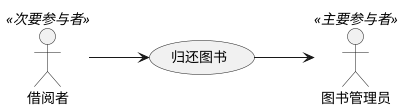 @startuml
left to right direction
借阅者<<次要参与者>>
图书管理员<<主要参与者>>
 :借阅者:-->(归还图书)
(归还图书)-->:图书管理员:
@enduml